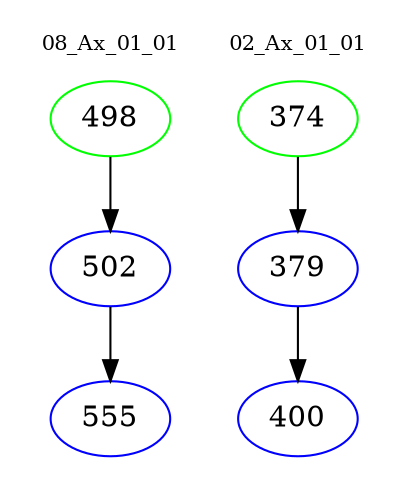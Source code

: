 digraph{
subgraph cluster_0 {
color = white
label = "08_Ax_01_01";
fontsize=10;
T0_498 [label="498", color="green"]
T0_498 -> T0_502 [color="black"]
T0_502 [label="502", color="blue"]
T0_502 -> T0_555 [color="black"]
T0_555 [label="555", color="blue"]
}
subgraph cluster_1 {
color = white
label = "02_Ax_01_01";
fontsize=10;
T1_374 [label="374", color="green"]
T1_374 -> T1_379 [color="black"]
T1_379 [label="379", color="blue"]
T1_379 -> T1_400 [color="black"]
T1_400 [label="400", color="blue"]
}
}
